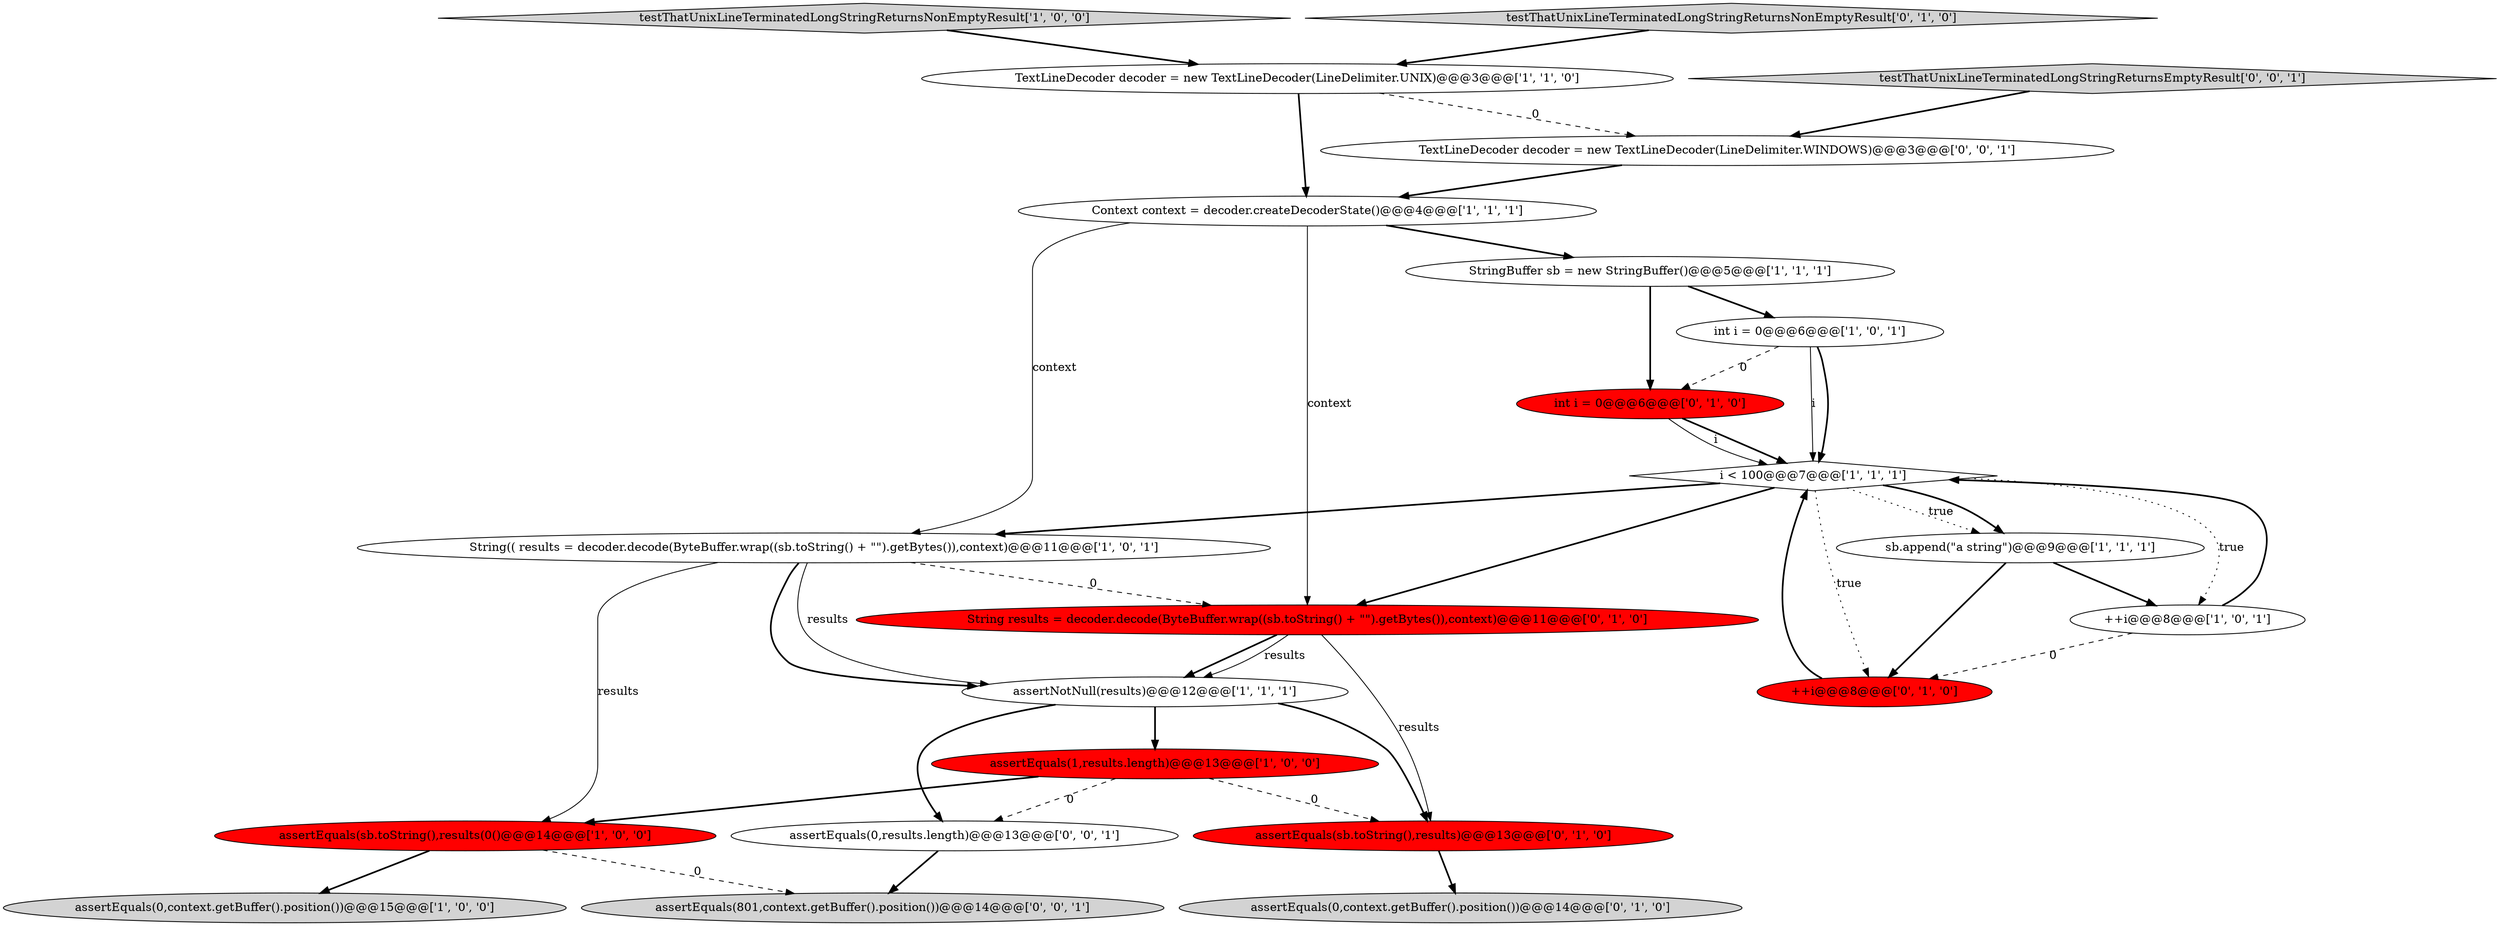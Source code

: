 digraph {
10 [style = filled, label = "assertEquals(1,results.length)@@@13@@@['1', '0', '0']", fillcolor = red, shape = ellipse image = "AAA1AAABBB1BBB"];
3 [style = filled, label = "int i = 0@@@6@@@['1', '0', '1']", fillcolor = white, shape = ellipse image = "AAA0AAABBB1BBB"];
0 [style = filled, label = "sb.append(\"a string\")@@@9@@@['1', '1', '1']", fillcolor = white, shape = ellipse image = "AAA0AAABBB1BBB"];
4 [style = filled, label = "TextLineDecoder decoder = new TextLineDecoder(LineDelimiter.UNIX)@@@3@@@['1', '1', '0']", fillcolor = white, shape = ellipse image = "AAA0AAABBB1BBB"];
17 [style = filled, label = "assertEquals(0,context.getBuffer().position())@@@14@@@['0', '1', '0']", fillcolor = lightgray, shape = ellipse image = "AAA0AAABBB2BBB"];
9 [style = filled, label = "String(( results = decoder.decode(ByteBuffer.wrap((sb.toString() + \"\").getBytes()),context)@@@11@@@['1', '0', '1']", fillcolor = white, shape = ellipse image = "AAA0AAABBB1BBB"];
15 [style = filled, label = "++i@@@8@@@['0', '1', '0']", fillcolor = red, shape = ellipse image = "AAA1AAABBB2BBB"];
7 [style = filled, label = "testThatUnixLineTerminatedLongStringReturnsNonEmptyResult['1', '0', '0']", fillcolor = lightgray, shape = diamond image = "AAA0AAABBB1BBB"];
1 [style = filled, label = "Context context = decoder.createDecoderState()@@@4@@@['1', '1', '1']", fillcolor = white, shape = ellipse image = "AAA0AAABBB1BBB"];
2 [style = filled, label = "i < 100@@@7@@@['1', '1', '1']", fillcolor = white, shape = diamond image = "AAA0AAABBB1BBB"];
8 [style = filled, label = "StringBuffer sb = new StringBuffer()@@@5@@@['1', '1', '1']", fillcolor = white, shape = ellipse image = "AAA0AAABBB1BBB"];
22 [style = filled, label = "assertEquals(801,context.getBuffer().position())@@@14@@@['0', '0', '1']", fillcolor = lightgray, shape = ellipse image = "AAA0AAABBB3BBB"];
13 [style = filled, label = "int i = 0@@@6@@@['0', '1', '0']", fillcolor = red, shape = ellipse image = "AAA1AAABBB2BBB"];
21 [style = filled, label = "assertEquals(0,results.length)@@@13@@@['0', '0', '1']", fillcolor = white, shape = ellipse image = "AAA0AAABBB3BBB"];
14 [style = filled, label = "testThatUnixLineTerminatedLongStringReturnsNonEmptyResult['0', '1', '0']", fillcolor = lightgray, shape = diamond image = "AAA0AAABBB2BBB"];
6 [style = filled, label = "assertNotNull(results)@@@12@@@['1', '1', '1']", fillcolor = white, shape = ellipse image = "AAA0AAABBB1BBB"];
20 [style = filled, label = "TextLineDecoder decoder = new TextLineDecoder(LineDelimiter.WINDOWS)@@@3@@@['0', '0', '1']", fillcolor = white, shape = ellipse image = "AAA0AAABBB3BBB"];
11 [style = filled, label = "assertEquals(sb.toString(),results(0()@@@14@@@['1', '0', '0']", fillcolor = red, shape = ellipse image = "AAA1AAABBB1BBB"];
16 [style = filled, label = "String results = decoder.decode(ByteBuffer.wrap((sb.toString() + \"\").getBytes()),context)@@@11@@@['0', '1', '0']", fillcolor = red, shape = ellipse image = "AAA1AAABBB2BBB"];
12 [style = filled, label = "assertEquals(0,context.getBuffer().position())@@@15@@@['1', '0', '0']", fillcolor = lightgray, shape = ellipse image = "AAA0AAABBB1BBB"];
5 [style = filled, label = "++i@@@8@@@['1', '0', '1']", fillcolor = white, shape = ellipse image = "AAA0AAABBB1BBB"];
18 [style = filled, label = "assertEquals(sb.toString(),results)@@@13@@@['0', '1', '0']", fillcolor = red, shape = ellipse image = "AAA1AAABBB2BBB"];
19 [style = filled, label = "testThatUnixLineTerminatedLongStringReturnsEmptyResult['0', '0', '1']", fillcolor = lightgray, shape = diamond image = "AAA0AAABBB3BBB"];
3->2 [style = solid, label="i"];
15->2 [style = bold, label=""];
9->16 [style = dashed, label="0"];
2->0 [style = dotted, label="true"];
1->8 [style = bold, label=""];
1->9 [style = solid, label="context"];
10->21 [style = dashed, label="0"];
6->18 [style = bold, label=""];
6->21 [style = bold, label=""];
16->6 [style = bold, label=""];
19->20 [style = bold, label=""];
8->3 [style = bold, label=""];
11->22 [style = dashed, label="0"];
2->15 [style = dotted, label="true"];
18->17 [style = bold, label=""];
11->12 [style = bold, label=""];
2->9 [style = bold, label=""];
7->4 [style = bold, label=""];
20->1 [style = bold, label=""];
3->13 [style = dashed, label="0"];
0->15 [style = bold, label=""];
9->11 [style = solid, label="results"];
9->6 [style = bold, label=""];
16->6 [style = solid, label="results"];
10->18 [style = dashed, label="0"];
5->2 [style = bold, label=""];
2->0 [style = bold, label=""];
14->4 [style = bold, label=""];
13->2 [style = solid, label="i"];
3->2 [style = bold, label=""];
9->6 [style = solid, label="results"];
21->22 [style = bold, label=""];
4->20 [style = dashed, label="0"];
6->10 [style = bold, label=""];
16->18 [style = solid, label="results"];
4->1 [style = bold, label=""];
2->5 [style = dotted, label="true"];
5->15 [style = dashed, label="0"];
1->16 [style = solid, label="context"];
8->13 [style = bold, label=""];
0->5 [style = bold, label=""];
13->2 [style = bold, label=""];
10->11 [style = bold, label=""];
2->16 [style = bold, label=""];
}
